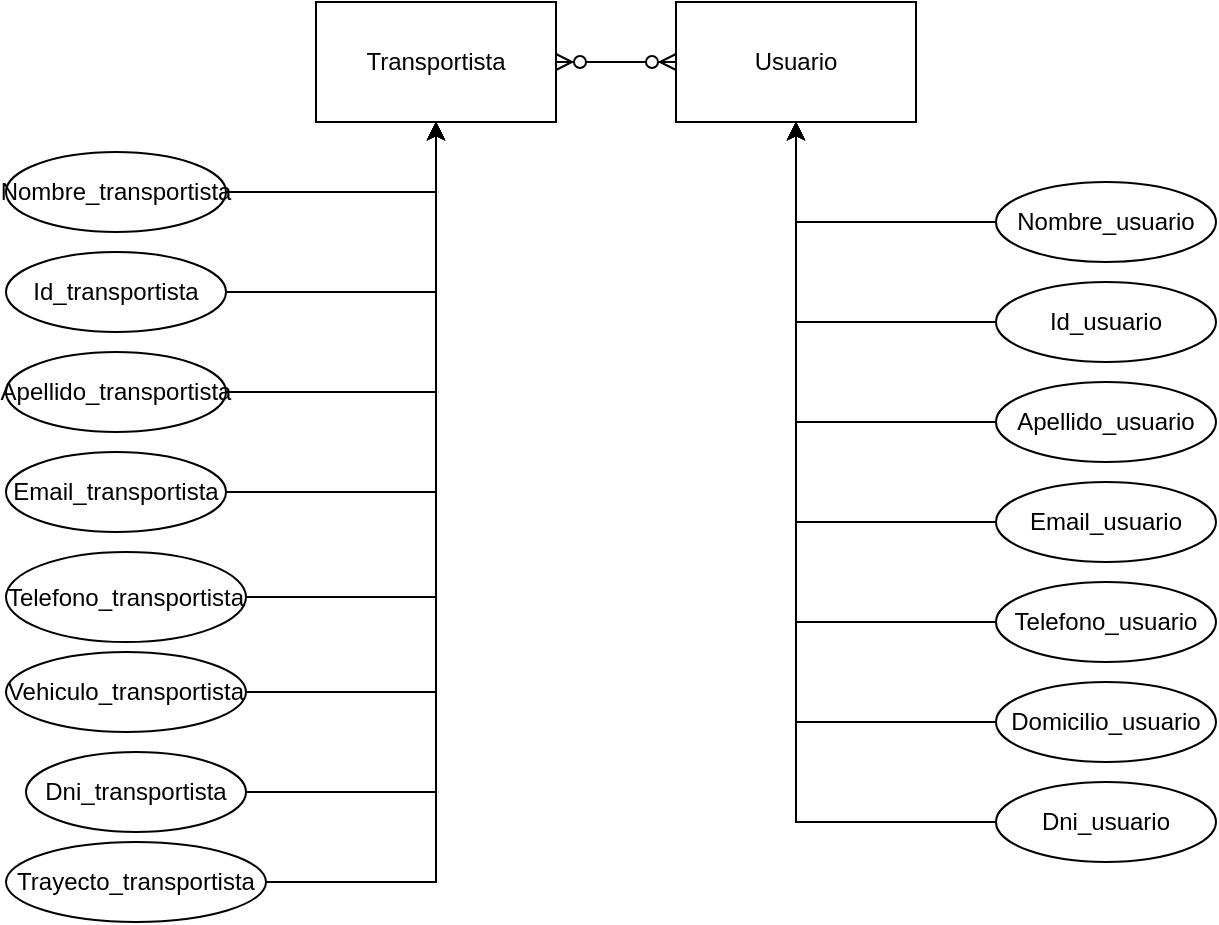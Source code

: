 <mxfile version="22.1.17" type="github">
  <diagram id="R2lEEEUBdFMjLlhIrx00" name="Page-1">
    <mxGraphModel dx="1113" dy="632" grid="1" gridSize="10" guides="1" tooltips="1" connect="1" arrows="1" fold="1" page="1" pageScale="1" pageWidth="850" pageHeight="1100" math="0" shadow="0" extFonts="Permanent Marker^https://fonts.googleapis.com/css?family=Permanent+Marker">
      <root>
        <mxCell id="0" />
        <mxCell id="1" parent="0" />
        <mxCell id="w2HW_jaQUsS6ZM1ElsL6-1" value="Transportista" style="rounded=0;whiteSpace=wrap;html=1;" vertex="1" parent="1">
          <mxGeometry x="260" y="110" width="120" height="60" as="geometry" />
        </mxCell>
        <mxCell id="w2HW_jaQUsS6ZM1ElsL6-2" value="Usuario" style="rounded=0;whiteSpace=wrap;html=1;" vertex="1" parent="1">
          <mxGeometry x="440" y="110" width="120" height="60" as="geometry" />
        </mxCell>
        <mxCell id="w2HW_jaQUsS6ZM1ElsL6-57" style="edgeStyle=orthogonalEdgeStyle;rounded=0;orthogonalLoop=1;jettySize=auto;html=1;" edge="1" parent="1" source="w2HW_jaQUsS6ZM1ElsL6-3" target="w2HW_jaQUsS6ZM1ElsL6-2">
          <mxGeometry relative="1" as="geometry" />
        </mxCell>
        <mxCell id="w2HW_jaQUsS6ZM1ElsL6-3" value="Nombre_usuario" style="ellipse;whiteSpace=wrap;html=1;" vertex="1" parent="1">
          <mxGeometry x="600" y="200" width="110" height="40" as="geometry" />
        </mxCell>
        <mxCell id="w2HW_jaQUsS6ZM1ElsL6-30" style="edgeStyle=orthogonalEdgeStyle;rounded=0;orthogonalLoop=1;jettySize=auto;html=1;exitX=0;exitY=0.5;exitDx=0;exitDy=0;" edge="1" parent="1" source="w2HW_jaQUsS6ZM1ElsL6-5" target="w2HW_jaQUsS6ZM1ElsL6-2">
          <mxGeometry relative="1" as="geometry" />
        </mxCell>
        <mxCell id="w2HW_jaQUsS6ZM1ElsL6-5" value="Id_usuario" style="ellipse;whiteSpace=wrap;html=1;" vertex="1" parent="1">
          <mxGeometry x="600" y="250" width="110" height="40" as="geometry" />
        </mxCell>
        <mxCell id="w2HW_jaQUsS6ZM1ElsL6-32" style="edgeStyle=orthogonalEdgeStyle;rounded=0;orthogonalLoop=1;jettySize=auto;html=1;" edge="1" parent="1" source="w2HW_jaQUsS6ZM1ElsL6-6" target="w2HW_jaQUsS6ZM1ElsL6-2">
          <mxGeometry relative="1" as="geometry" />
        </mxCell>
        <mxCell id="w2HW_jaQUsS6ZM1ElsL6-6" value="Apellido_usuario" style="ellipse;whiteSpace=wrap;html=1;" vertex="1" parent="1">
          <mxGeometry x="600" y="300" width="110" height="40" as="geometry" />
        </mxCell>
        <mxCell id="w2HW_jaQUsS6ZM1ElsL6-58" style="edgeStyle=orthogonalEdgeStyle;rounded=0;orthogonalLoop=1;jettySize=auto;html=1;" edge="1" parent="1" source="w2HW_jaQUsS6ZM1ElsL6-7" target="w2HW_jaQUsS6ZM1ElsL6-2">
          <mxGeometry relative="1" as="geometry" />
        </mxCell>
        <mxCell id="w2HW_jaQUsS6ZM1ElsL6-7" value="Email_usuario" style="ellipse;whiteSpace=wrap;html=1;" vertex="1" parent="1">
          <mxGeometry x="600" y="350" width="110" height="40" as="geometry" />
        </mxCell>
        <mxCell id="w2HW_jaQUsS6ZM1ElsL6-59" style="edgeStyle=orthogonalEdgeStyle;rounded=0;orthogonalLoop=1;jettySize=auto;html=1;" edge="1" parent="1" source="w2HW_jaQUsS6ZM1ElsL6-8" target="w2HW_jaQUsS6ZM1ElsL6-2">
          <mxGeometry relative="1" as="geometry" />
        </mxCell>
        <mxCell id="w2HW_jaQUsS6ZM1ElsL6-8" value="Telefono_usuario" style="ellipse;whiteSpace=wrap;html=1;" vertex="1" parent="1">
          <mxGeometry x="600" y="400" width="110" height="40" as="geometry" />
        </mxCell>
        <mxCell id="w2HW_jaQUsS6ZM1ElsL6-60" style="edgeStyle=orthogonalEdgeStyle;rounded=0;orthogonalLoop=1;jettySize=auto;html=1;" edge="1" parent="1" source="w2HW_jaQUsS6ZM1ElsL6-11" target="w2HW_jaQUsS6ZM1ElsL6-2">
          <mxGeometry relative="1" as="geometry" />
        </mxCell>
        <mxCell id="w2HW_jaQUsS6ZM1ElsL6-11" value="Domicilio_usuario" style="ellipse;whiteSpace=wrap;html=1;" vertex="1" parent="1">
          <mxGeometry x="600" y="450" width="110" height="40" as="geometry" />
        </mxCell>
        <mxCell id="w2HW_jaQUsS6ZM1ElsL6-61" style="edgeStyle=orthogonalEdgeStyle;rounded=0;orthogonalLoop=1;jettySize=auto;html=1;" edge="1" parent="1" source="w2HW_jaQUsS6ZM1ElsL6-12" target="w2HW_jaQUsS6ZM1ElsL6-2">
          <mxGeometry relative="1" as="geometry" />
        </mxCell>
        <mxCell id="w2HW_jaQUsS6ZM1ElsL6-12" value="Dni_usuario" style="ellipse;whiteSpace=wrap;html=1;" vertex="1" parent="1">
          <mxGeometry x="600" y="500" width="110" height="40" as="geometry" />
        </mxCell>
        <mxCell id="w2HW_jaQUsS6ZM1ElsL6-54" style="edgeStyle=orthogonalEdgeStyle;rounded=0;orthogonalLoop=1;jettySize=auto;html=1;" edge="1" parent="1" source="w2HW_jaQUsS6ZM1ElsL6-13" target="w2HW_jaQUsS6ZM1ElsL6-1">
          <mxGeometry relative="1" as="geometry" />
        </mxCell>
        <mxCell id="w2HW_jaQUsS6ZM1ElsL6-13" value="Nombre_transportista" style="ellipse;whiteSpace=wrap;html=1;" vertex="1" parent="1">
          <mxGeometry x="105" y="185" width="110" height="40" as="geometry" />
        </mxCell>
        <mxCell id="w2HW_jaQUsS6ZM1ElsL6-22" style="edgeStyle=orthogonalEdgeStyle;rounded=0;orthogonalLoop=1;jettySize=auto;html=1;exitX=1;exitY=0.5;exitDx=0;exitDy=0;" edge="1" parent="1" source="w2HW_jaQUsS6ZM1ElsL6-14" target="w2HW_jaQUsS6ZM1ElsL6-1">
          <mxGeometry relative="1" as="geometry" />
        </mxCell>
        <mxCell id="w2HW_jaQUsS6ZM1ElsL6-14" value="Id_transportista" style="ellipse;whiteSpace=wrap;html=1;" vertex="1" parent="1">
          <mxGeometry x="105" y="235" width="110" height="40" as="geometry" />
        </mxCell>
        <mxCell id="w2HW_jaQUsS6ZM1ElsL6-23" style="edgeStyle=orthogonalEdgeStyle;rounded=0;orthogonalLoop=1;jettySize=auto;html=1;exitX=1;exitY=0.5;exitDx=0;exitDy=0;" edge="1" parent="1" source="w2HW_jaQUsS6ZM1ElsL6-15" target="w2HW_jaQUsS6ZM1ElsL6-1">
          <mxGeometry relative="1" as="geometry" />
        </mxCell>
        <mxCell id="w2HW_jaQUsS6ZM1ElsL6-15" value="Apellido_transportista" style="ellipse;whiteSpace=wrap;html=1;" vertex="1" parent="1">
          <mxGeometry x="105" y="285" width="110" height="40" as="geometry" />
        </mxCell>
        <mxCell id="w2HW_jaQUsS6ZM1ElsL6-49" style="edgeStyle=orthogonalEdgeStyle;rounded=0;orthogonalLoop=1;jettySize=auto;html=1;" edge="1" parent="1" source="w2HW_jaQUsS6ZM1ElsL6-16" target="w2HW_jaQUsS6ZM1ElsL6-1">
          <mxGeometry relative="1" as="geometry" />
        </mxCell>
        <mxCell id="w2HW_jaQUsS6ZM1ElsL6-16" value="Email_transportista" style="ellipse;whiteSpace=wrap;html=1;" vertex="1" parent="1">
          <mxGeometry x="105" y="335" width="110" height="40" as="geometry" />
        </mxCell>
        <mxCell id="w2HW_jaQUsS6ZM1ElsL6-50" style="edgeStyle=orthogonalEdgeStyle;rounded=0;orthogonalLoop=1;jettySize=auto;html=1;" edge="1" parent="1" source="w2HW_jaQUsS6ZM1ElsL6-17" target="w2HW_jaQUsS6ZM1ElsL6-1">
          <mxGeometry relative="1" as="geometry" />
        </mxCell>
        <mxCell id="w2HW_jaQUsS6ZM1ElsL6-17" value="Telefono_transportista" style="ellipse;whiteSpace=wrap;html=1;" vertex="1" parent="1">
          <mxGeometry x="105" y="385" width="120" height="45" as="geometry" />
        </mxCell>
        <mxCell id="w2HW_jaQUsS6ZM1ElsL6-48" style="edgeStyle=orthogonalEdgeStyle;rounded=0;orthogonalLoop=1;jettySize=auto;html=1;exitX=1;exitY=0.5;exitDx=0;exitDy=0;" edge="1" parent="1" source="w2HW_jaQUsS6ZM1ElsL6-18" target="w2HW_jaQUsS6ZM1ElsL6-1">
          <mxGeometry relative="1" as="geometry" />
        </mxCell>
        <mxCell id="w2HW_jaQUsS6ZM1ElsL6-18" value="Vehiculo_transportista" style="ellipse;whiteSpace=wrap;html=1;" vertex="1" parent="1">
          <mxGeometry x="105" y="435" width="120" height="40" as="geometry" />
        </mxCell>
        <mxCell id="w2HW_jaQUsS6ZM1ElsL6-51" style="edgeStyle=orthogonalEdgeStyle;rounded=0;orthogonalLoop=1;jettySize=auto;html=1;" edge="1" parent="1" source="w2HW_jaQUsS6ZM1ElsL6-19" target="w2HW_jaQUsS6ZM1ElsL6-1">
          <mxGeometry relative="1" as="geometry" />
        </mxCell>
        <mxCell id="w2HW_jaQUsS6ZM1ElsL6-19" value="Dni_transportista" style="ellipse;whiteSpace=wrap;html=1;" vertex="1" parent="1">
          <mxGeometry x="115" y="485" width="110" height="40" as="geometry" />
        </mxCell>
        <mxCell id="w2HW_jaQUsS6ZM1ElsL6-52" style="edgeStyle=orthogonalEdgeStyle;rounded=0;orthogonalLoop=1;jettySize=auto;html=1;" edge="1" parent="1" source="w2HW_jaQUsS6ZM1ElsL6-20" target="w2HW_jaQUsS6ZM1ElsL6-1">
          <mxGeometry relative="1" as="geometry" />
        </mxCell>
        <mxCell id="w2HW_jaQUsS6ZM1ElsL6-20" value="Trayecto_transportista" style="ellipse;whiteSpace=wrap;html=1;" vertex="1" parent="1">
          <mxGeometry x="105" y="530" width="130" height="40" as="geometry" />
        </mxCell>
        <mxCell id="w2HW_jaQUsS6ZM1ElsL6-64" value="" style="edgeStyle=entityRelationEdgeStyle;fontSize=12;html=1;endArrow=ERzeroToMany;endFill=1;startArrow=ERzeroToMany;rounded=0;" edge="1" parent="1" source="w2HW_jaQUsS6ZM1ElsL6-1" target="w2HW_jaQUsS6ZM1ElsL6-2">
          <mxGeometry width="100" height="100" relative="1" as="geometry">
            <mxPoint x="340" y="240" as="sourcePoint" />
            <mxPoint x="440" y="140" as="targetPoint" />
          </mxGeometry>
        </mxCell>
      </root>
    </mxGraphModel>
  </diagram>
</mxfile>
